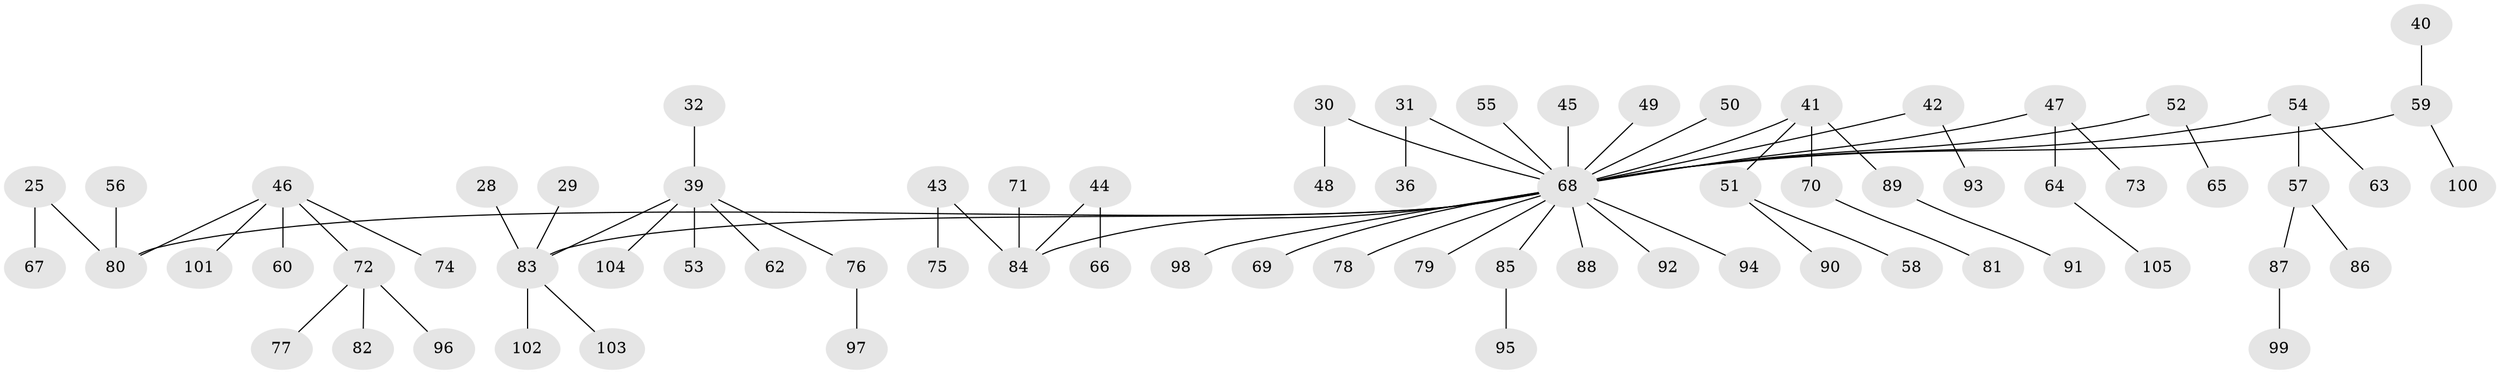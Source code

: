 // original degree distribution, {7: 0.009523809523809525, 2: 0.24761904761904763, 8: 0.009523809523809525, 5: 0.0380952380952381, 3: 0.13333333333333333, 1: 0.5047619047619047, 6: 0.009523809523809525, 4: 0.047619047619047616}
// Generated by graph-tools (version 1.1) at 2025/56/03/04/25 21:56:13]
// undirected, 73 vertices, 72 edges
graph export_dot {
graph [start="1"]
  node [color=gray90,style=filled];
  25;
  28;
  29;
  30;
  31;
  32;
  36;
  39 [super="+37+23"];
  40;
  41 [super="+16"];
  42;
  43;
  44;
  45;
  46 [super="+33"];
  47;
  48;
  49;
  50;
  51;
  52;
  53;
  54;
  55;
  56;
  57;
  58;
  59 [super="+5"];
  60;
  62;
  63;
  64;
  65;
  66;
  67;
  68 [super="+3+6+7+26+20+35+14+34+24"];
  69;
  70;
  71;
  72;
  73;
  74;
  75;
  76;
  77;
  78;
  79;
  80 [super="+10"];
  81;
  82;
  83 [super="+21+38+61+22"];
  84 [super="+18"];
  85;
  86;
  87;
  88;
  89;
  90;
  91;
  92;
  93;
  94;
  95;
  96;
  97;
  98;
  99;
  100;
  101;
  102;
  103;
  104;
  105;
  25 -- 67;
  25 -- 80;
  28 -- 83;
  29 -- 83;
  30 -- 48;
  30 -- 68;
  31 -- 36;
  31 -- 68;
  32 -- 39;
  39 -- 53;
  39 -- 62;
  39 -- 83;
  39 -- 104;
  39 -- 76;
  40 -- 59;
  41 -- 70;
  41 -- 89;
  41 -- 51;
  41 -- 68;
  42 -- 93;
  42 -- 68;
  43 -- 75;
  43 -- 84;
  44 -- 66;
  44 -- 84;
  45 -- 68;
  46 -- 72;
  46 -- 74;
  46 -- 101;
  46 -- 80;
  46 -- 60;
  47 -- 64;
  47 -- 73;
  47 -- 68;
  49 -- 68;
  50 -- 68;
  51 -- 58;
  51 -- 90;
  52 -- 65;
  52 -- 68;
  54 -- 57;
  54 -- 63;
  54 -- 68;
  55 -- 68;
  56 -- 80;
  57 -- 86;
  57 -- 87;
  59 -- 100;
  59 -- 68;
  64 -- 105;
  68 -- 69;
  68 -- 88;
  68 -- 92;
  68 -- 80;
  68 -- 83;
  68 -- 98;
  68 -- 79;
  68 -- 84;
  68 -- 94;
  68 -- 85;
  68 -- 78;
  70 -- 81;
  71 -- 84;
  72 -- 77;
  72 -- 82;
  72 -- 96;
  76 -- 97;
  83 -- 103;
  83 -- 102;
  85 -- 95;
  87 -- 99;
  89 -- 91;
}
